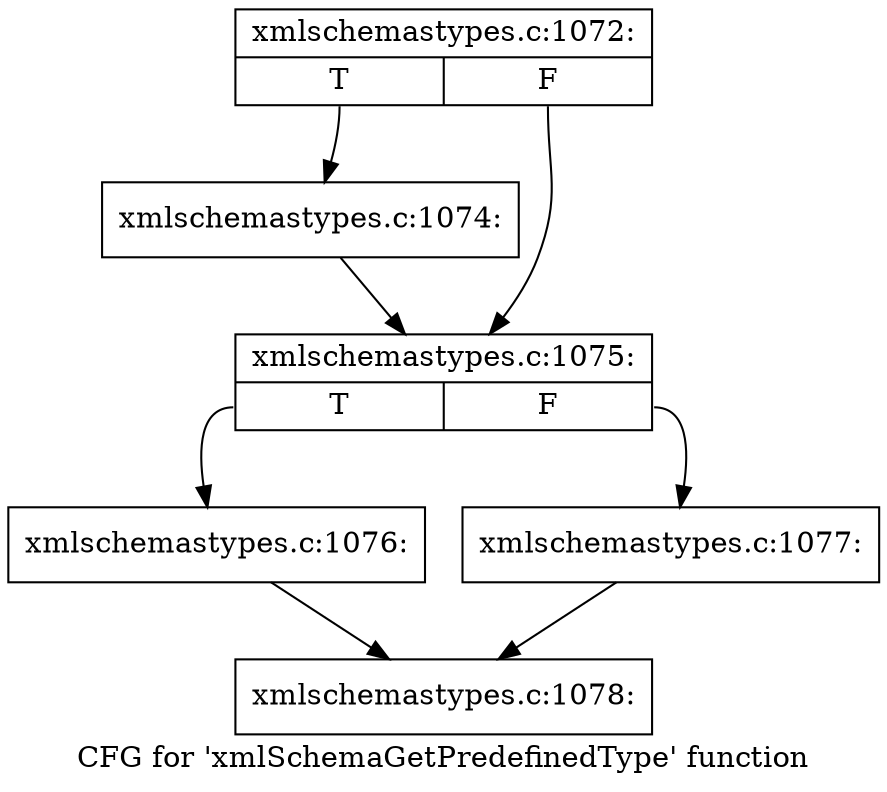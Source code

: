 digraph "CFG for 'xmlSchemaGetPredefinedType' function" {
	label="CFG for 'xmlSchemaGetPredefinedType' function";

	Node0x5607200 [shape=record,label="{xmlschemastypes.c:1072:|{<s0>T|<s1>F}}"];
	Node0x5607200:s0 -> Node0x560ceb0;
	Node0x5607200:s1 -> Node0x55af7d0;
	Node0x560ceb0 [shape=record,label="{xmlschemastypes.c:1074:}"];
	Node0x560ceb0 -> Node0x55af7d0;
	Node0x55af7d0 [shape=record,label="{xmlschemastypes.c:1075:|{<s0>T|<s1>F}}"];
	Node0x55af7d0:s0 -> Node0x55af910;
	Node0x55af7d0:s1 -> Node0x5606fe0;
	Node0x55af910 [shape=record,label="{xmlschemastypes.c:1076:}"];
	Node0x55af910 -> Node0x560d1d0;
	Node0x5606fe0 [shape=record,label="{xmlschemastypes.c:1077:}"];
	Node0x5606fe0 -> Node0x560d1d0;
	Node0x560d1d0 [shape=record,label="{xmlschemastypes.c:1078:}"];
}
